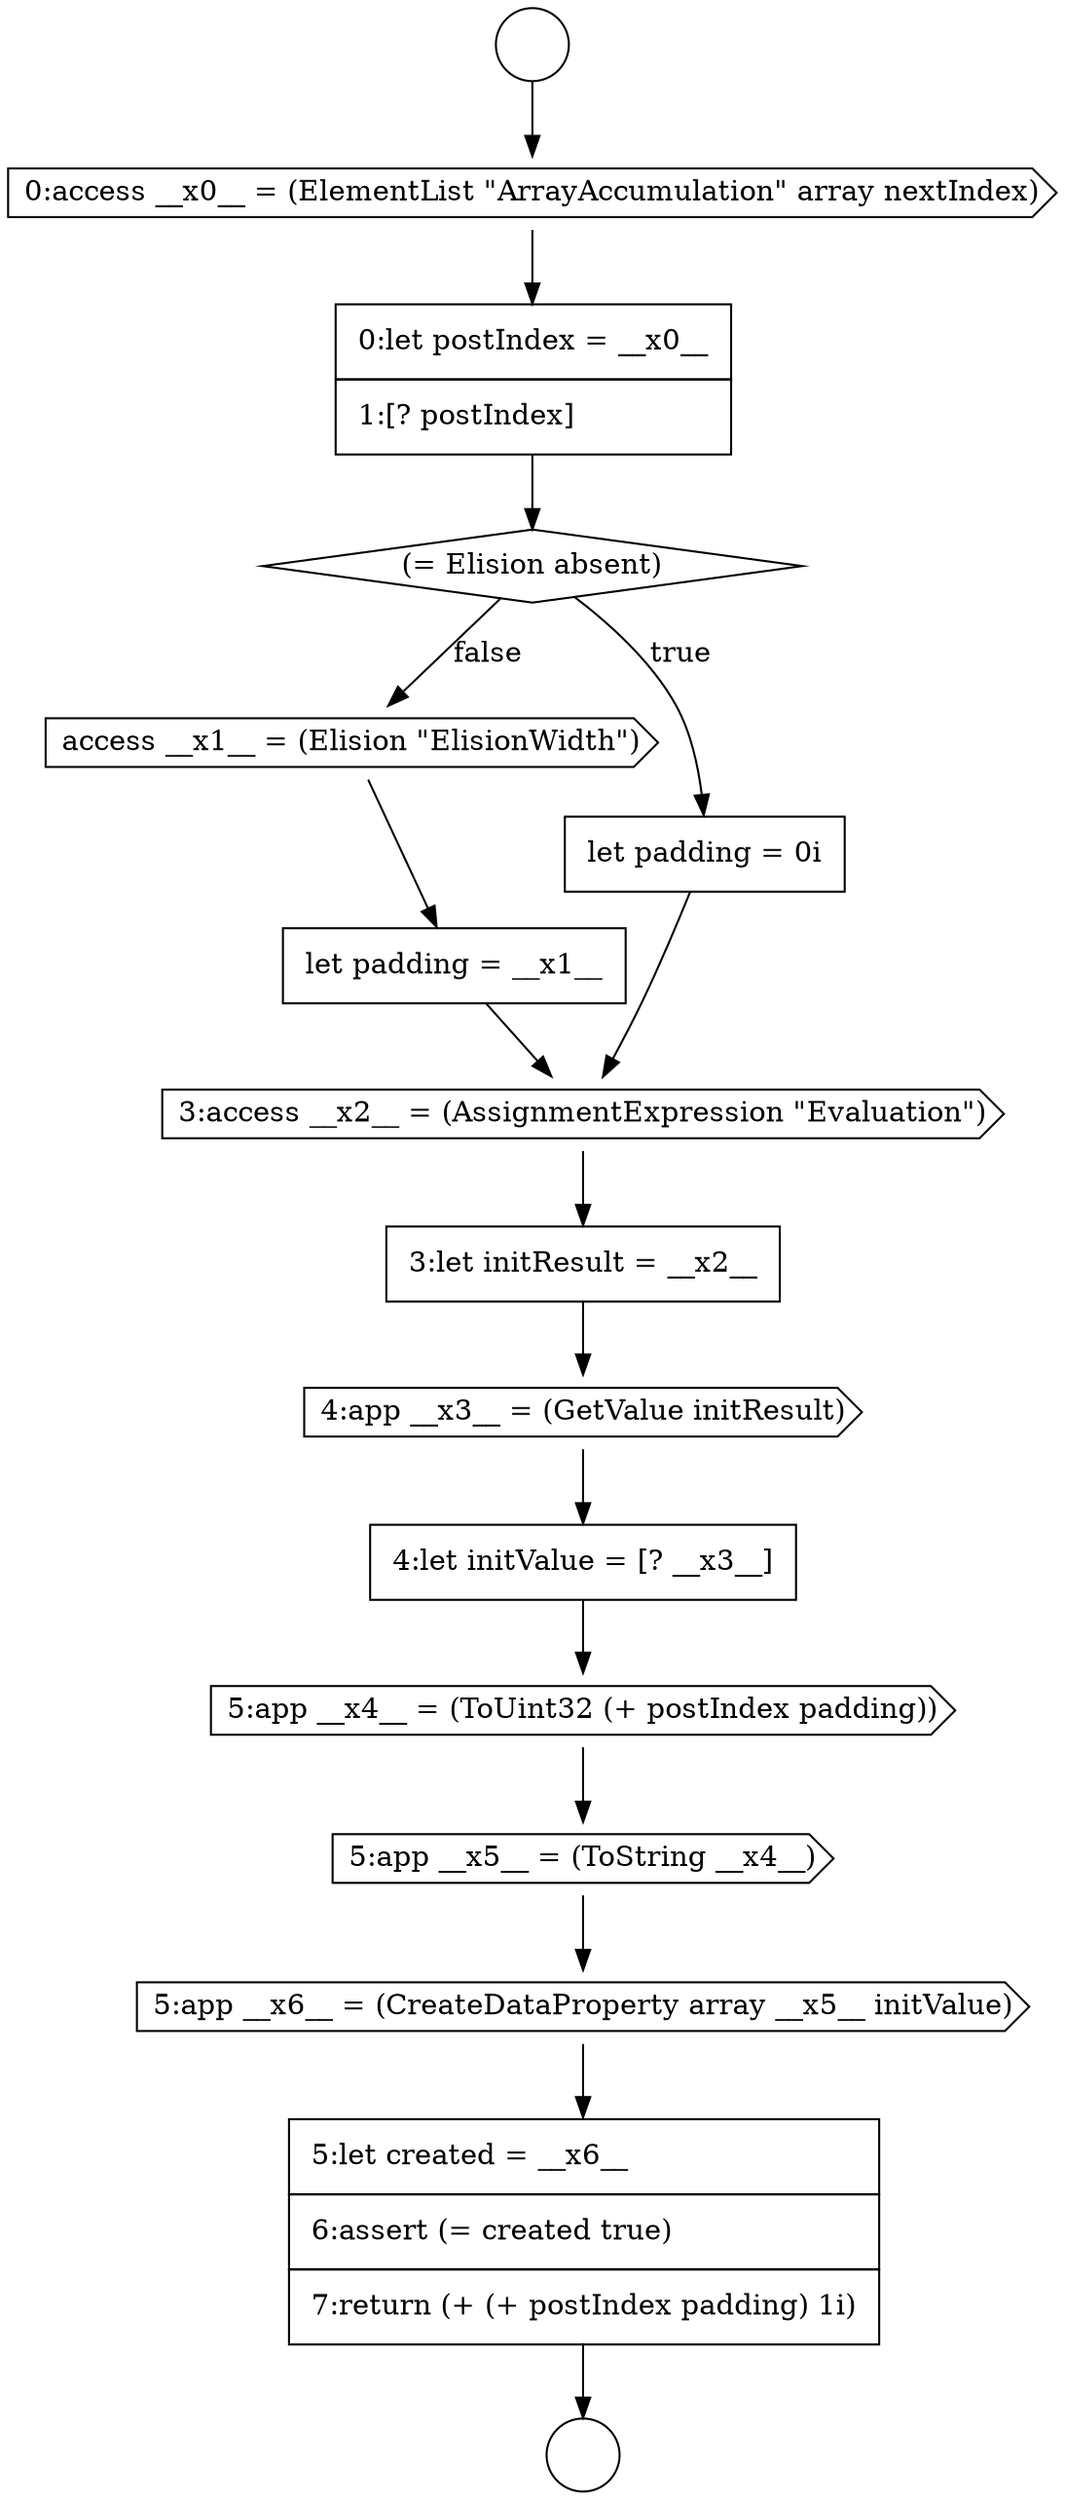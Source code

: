 digraph {
  node3285 [shape=cds, label=<<font color="black">5:app __x5__ = (ToString __x4__)</font>> color="black" fillcolor="white" style=filled]
  node3276 [shape=diamond, label=<<font color="black">(= Elision absent)</font>> color="black" fillcolor="white" style=filled]
  node3281 [shape=none, margin=0, label=<<font color="black">
    <table border="0" cellborder="1" cellspacing="0" cellpadding="10">
      <tr><td align="left">3:let initResult = __x2__</td></tr>
    </table>
  </font>> color="black" fillcolor="white" style=filled]
  node3286 [shape=cds, label=<<font color="black">5:app __x6__ = (CreateDataProperty array __x5__ initValue)</font>> color="black" fillcolor="white" style=filled]
  node3282 [shape=cds, label=<<font color="black">4:app __x3__ = (GetValue initResult)</font>> color="black" fillcolor="white" style=filled]
  node3279 [shape=none, margin=0, label=<<font color="black">
    <table border="0" cellborder="1" cellspacing="0" cellpadding="10">
      <tr><td align="left">let padding = __x1__</td></tr>
    </table>
  </font>> color="black" fillcolor="white" style=filled]
  node3274 [shape=cds, label=<<font color="black">0:access __x0__ = (ElementList &quot;ArrayAccumulation&quot; array nextIndex)</font>> color="black" fillcolor="white" style=filled]
  node3287 [shape=none, margin=0, label=<<font color="black">
    <table border="0" cellborder="1" cellspacing="0" cellpadding="10">
      <tr><td align="left">5:let created = __x6__</td></tr>
      <tr><td align="left">6:assert (= created true)</td></tr>
      <tr><td align="left">7:return (+ (+ postIndex padding) 1i)</td></tr>
    </table>
  </font>> color="black" fillcolor="white" style=filled]
  node3278 [shape=cds, label=<<font color="black">access __x1__ = (Elision &quot;ElisionWidth&quot;)</font>> color="black" fillcolor="white" style=filled]
  node3273 [shape=circle label=" " color="black" fillcolor="white" style=filled]
  node3284 [shape=cds, label=<<font color="black">5:app __x4__ = (ToUint32 (+ postIndex padding))</font>> color="black" fillcolor="white" style=filled]
  node3277 [shape=none, margin=0, label=<<font color="black">
    <table border="0" cellborder="1" cellspacing="0" cellpadding="10">
      <tr><td align="left">let padding = 0i</td></tr>
    </table>
  </font>> color="black" fillcolor="white" style=filled]
  node3275 [shape=none, margin=0, label=<<font color="black">
    <table border="0" cellborder="1" cellspacing="0" cellpadding="10">
      <tr><td align="left">0:let postIndex = __x0__</td></tr>
      <tr><td align="left">1:[? postIndex]</td></tr>
    </table>
  </font>> color="black" fillcolor="white" style=filled]
  node3280 [shape=cds, label=<<font color="black">3:access __x2__ = (AssignmentExpression &quot;Evaluation&quot;)</font>> color="black" fillcolor="white" style=filled]
  node3283 [shape=none, margin=0, label=<<font color="black">
    <table border="0" cellborder="1" cellspacing="0" cellpadding="10">
      <tr><td align="left">4:let initValue = [? __x3__]</td></tr>
    </table>
  </font>> color="black" fillcolor="white" style=filled]
  node3272 [shape=circle label=" " color="black" fillcolor="white" style=filled]
  node3284 -> node3285 [ color="black"]
  node3282 -> node3283 [ color="black"]
  node3276 -> node3277 [label=<<font color="black">true</font>> color="black"]
  node3276 -> node3278 [label=<<font color="black">false</font>> color="black"]
  node3285 -> node3286 [ color="black"]
  node3278 -> node3279 [ color="black"]
  node3279 -> node3280 [ color="black"]
  node3286 -> node3287 [ color="black"]
  node3287 -> node3273 [ color="black"]
  node3277 -> node3280 [ color="black"]
  node3272 -> node3274 [ color="black"]
  node3274 -> node3275 [ color="black"]
  node3275 -> node3276 [ color="black"]
  node3280 -> node3281 [ color="black"]
  node3281 -> node3282 [ color="black"]
  node3283 -> node3284 [ color="black"]
}
